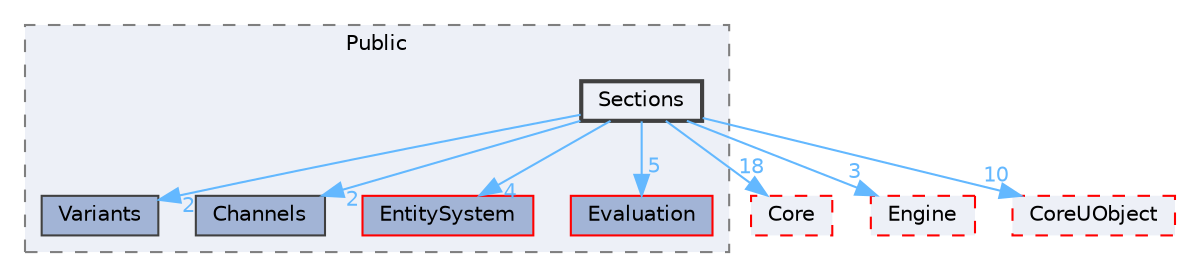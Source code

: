 digraph "Sections"
{
 // INTERACTIVE_SVG=YES
 // LATEX_PDF_SIZE
  bgcolor="transparent";
  edge [fontname=Helvetica,fontsize=10,labelfontname=Helvetica,labelfontsize=10];
  node [fontname=Helvetica,fontsize=10,shape=box,height=0.2,width=0.4];
  compound=true
  subgraph clusterdir_e91b7eabbe3727cf625790e36a8d5a32 {
    graph [ bgcolor="#edf0f7", pencolor="grey50", label="Public", fontname=Helvetica,fontsize=10 style="filled,dashed", URL="dir_e91b7eabbe3727cf625790e36a8d5a32.html",tooltip=""]
  dir_685c8133cbb96f97523a35d6346418e2 [label="Variants", fillcolor="#a2b4d6", color="grey25", style="filled", URL="dir_685c8133cbb96f97523a35d6346418e2.html",tooltip=""];
  dir_864c384d284b93b5d99468e735406e4f [label="Channels", fillcolor="#a2b4d6", color="grey25", style="filled", URL="dir_864c384d284b93b5d99468e735406e4f.html",tooltip=""];
  dir_9f169b765d162de32ed1ea56a894739d [label="EntitySystem", fillcolor="#a2b4d6", color="red", style="filled", URL="dir_9f169b765d162de32ed1ea56a894739d.html",tooltip=""];
  dir_ad9db97873ecde8366165bafb7255980 [label="Evaluation", fillcolor="#a2b4d6", color="red", style="filled", URL="dir_ad9db97873ecde8366165bafb7255980.html",tooltip=""];
  dir_3911092bdca7be7ce9cb071a0f275e63 [label="Sections", fillcolor="#edf0f7", color="grey25", style="filled,bold", URL="dir_3911092bdca7be7ce9cb071a0f275e63.html",tooltip=""];
  }
  dir_0e6cddcc9caa1238c7f3774224afaa45 [label="Core", fillcolor="#edf0f7", color="red", style="filled,dashed", URL="dir_0e6cddcc9caa1238c7f3774224afaa45.html",tooltip=""];
  dir_fdf6aa5c3cf3805bb958134448d60562 [label="Engine", fillcolor="#edf0f7", color="red", style="filled,dashed", URL="dir_fdf6aa5c3cf3805bb958134448d60562.html",tooltip=""];
  dir_4c499e5e32e2b4479ad7e552df73eeae [label="CoreUObject", fillcolor="#edf0f7", color="red", style="filled,dashed", URL="dir_4c499e5e32e2b4479ad7e552df73eeae.html",tooltip=""];
  dir_3911092bdca7be7ce9cb071a0f275e63->dir_0e6cddcc9caa1238c7f3774224afaa45 [headlabel="18", labeldistance=1.5 headhref="dir_001000_000266.html" href="dir_001000_000266.html" color="steelblue1" fontcolor="steelblue1"];
  dir_3911092bdca7be7ce9cb071a0f275e63->dir_4c499e5e32e2b4479ad7e552df73eeae [headlabel="10", labeldistance=1.5 headhref="dir_001000_000268.html" href="dir_001000_000268.html" color="steelblue1" fontcolor="steelblue1"];
  dir_3911092bdca7be7ce9cb071a0f275e63->dir_685c8133cbb96f97523a35d6346418e2 [headlabel="2", labeldistance=1.5 headhref="dir_001000_001243.html" href="dir_001000_001243.html" color="steelblue1" fontcolor="steelblue1"];
  dir_3911092bdca7be7ce9cb071a0f275e63->dir_864c384d284b93b5d99468e735406e4f [headlabel="2", labeldistance=1.5 headhref="dir_001000_000127.html" href="dir_001000_000127.html" color="steelblue1" fontcolor="steelblue1"];
  dir_3911092bdca7be7ce9cb071a0f275e63->dir_9f169b765d162de32ed1ea56a894739d [headlabel="4", labeldistance=1.5 headhref="dir_001000_000369.html" href="dir_001000_000369.html" color="steelblue1" fontcolor="steelblue1"];
  dir_3911092bdca7be7ce9cb071a0f275e63->dir_ad9db97873ecde8366165bafb7255980 [headlabel="5", labeldistance=1.5 headhref="dir_001000_000373.html" href="dir_001000_000373.html" color="steelblue1" fontcolor="steelblue1"];
  dir_3911092bdca7be7ce9cb071a0f275e63->dir_fdf6aa5c3cf3805bb958134448d60562 [headlabel="3", labeldistance=1.5 headhref="dir_001000_000366.html" href="dir_001000_000366.html" color="steelblue1" fontcolor="steelblue1"];
}
